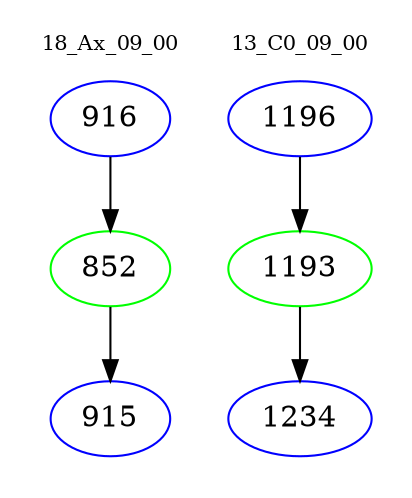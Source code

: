 digraph{
subgraph cluster_0 {
color = white
label = "18_Ax_09_00";
fontsize=10;
T0_916 [label="916", color="blue"]
T0_916 -> T0_852 [color="black"]
T0_852 [label="852", color="green"]
T0_852 -> T0_915 [color="black"]
T0_915 [label="915", color="blue"]
}
subgraph cluster_1 {
color = white
label = "13_C0_09_00";
fontsize=10;
T1_1196 [label="1196", color="blue"]
T1_1196 -> T1_1193 [color="black"]
T1_1193 [label="1193", color="green"]
T1_1193 -> T1_1234 [color="black"]
T1_1234 [label="1234", color="blue"]
}
}

